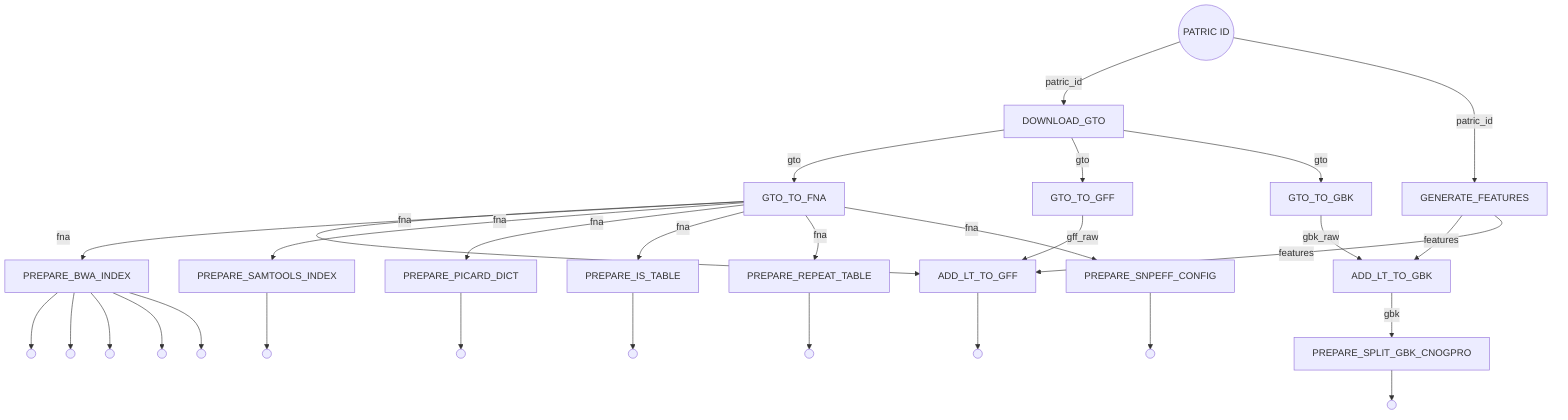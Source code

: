 flowchart TD
    p0(( PATRIC ID ))
    p1[DOWNLOAD_GTO]
    p2[GTO_TO_FNA]
    p3[GTO_TO_GFF]
    p4[GTO_TO_GBK]
    p5[GENERATE_FEATURES]
    p6[ADD_LT_TO_GBK]
    p7[ADD_LT_TO_GFF]
    p8(( ))
    p9[PREPARE_BWA_INDEX]
    p10(( ))
    p11(( ))
    p12(( ))
    p13(( ))
    p14(( ))
    p15[PREPARE_SAMTOOLS_INDEX]
    p16(( ))
    p17[PREPARE_PICARD_DICT]
    p18(( ))
    p19[PREPARE_IS_TABLE]
    p20(( ))
    p21[PREPARE_REPEAT_TABLE]
    p22(( ))
    p23[PREPARE_SPLIT_GBK_CNOGPRO]
    p24(( ))
    p25[PREPARE_SNPEFF_CONFIG]
    p26(( ))
    p0 -->|patric_id| p1
    p1 -->|gto| p2
    p2 -->|fna| p7
    p1 -->|gto| p3
    p3 -->|gff_raw| p7
    p1 -->|gto| p4
    p4 -->|gbk_raw| p6
    p0 -->|patric_id| p5
    p5 -->|features| p6
    p6 -->|gbk| p23
    p5 -->|features| p7
    p7 --> p8
    p2 -->|fna| p9
    p9 --> p14
    p9 --> p13
    p9 --> p12
    p9 --> p11
    p9 --> p10
    p2 -->|fna| p15
    p15 --> p16
    p2 -->|fna| p17
    p17 --> p18
    p2 -->|fna| p19
    p19 --> p20
    p2 -->|fna| p21
    p21 --> p22
    p23 --> p24
    p2 -->|fna| p25
    p25 --> p26